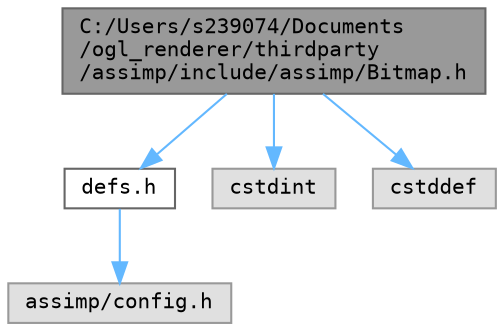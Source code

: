digraph "C:/Users/s239074/Documents/ogl_renderer/thirdparty/assimp/include/assimp/Bitmap.h"
{
 // LATEX_PDF_SIZE
  bgcolor="transparent";
  edge [fontname=Terminal,fontsize=10,labelfontname=Helvetica,labelfontsize=10];
  node [fontname=Terminal,fontsize=10,shape=box,height=0.2,width=0.4];
  Node1 [label="C:/Users/s239074/Documents\l/ogl_renderer/thirdparty\l/assimp/include/assimp/Bitmap.h",height=0.2,width=0.4,color="gray40", fillcolor="grey60", style="filled", fontcolor="black",tooltip="Defines bitmap format helper for textures."];
  Node1 -> Node2 [color="steelblue1",style="solid"];
  Node2 [label="defs.h",height=0.2,width=0.4,color="grey40", fillcolor="white", style="filled",URL="$include_2assimp_2defs_8h.html",tooltip="Assimp build configuration setup. See the notes in the comment blocks to find out how to customize yo..."];
  Node2 -> Node3 [color="steelblue1",style="solid"];
  Node3 [label="assimp/config.h",height=0.2,width=0.4,color="grey60", fillcolor="#E0E0E0", style="filled",tooltip=" "];
  Node1 -> Node4 [color="steelblue1",style="solid"];
  Node4 [label="cstdint",height=0.2,width=0.4,color="grey60", fillcolor="#E0E0E0", style="filled",tooltip=" "];
  Node1 -> Node5 [color="steelblue1",style="solid"];
  Node5 [label="cstddef",height=0.2,width=0.4,color="grey60", fillcolor="#E0E0E0", style="filled",tooltip=" "];
}
